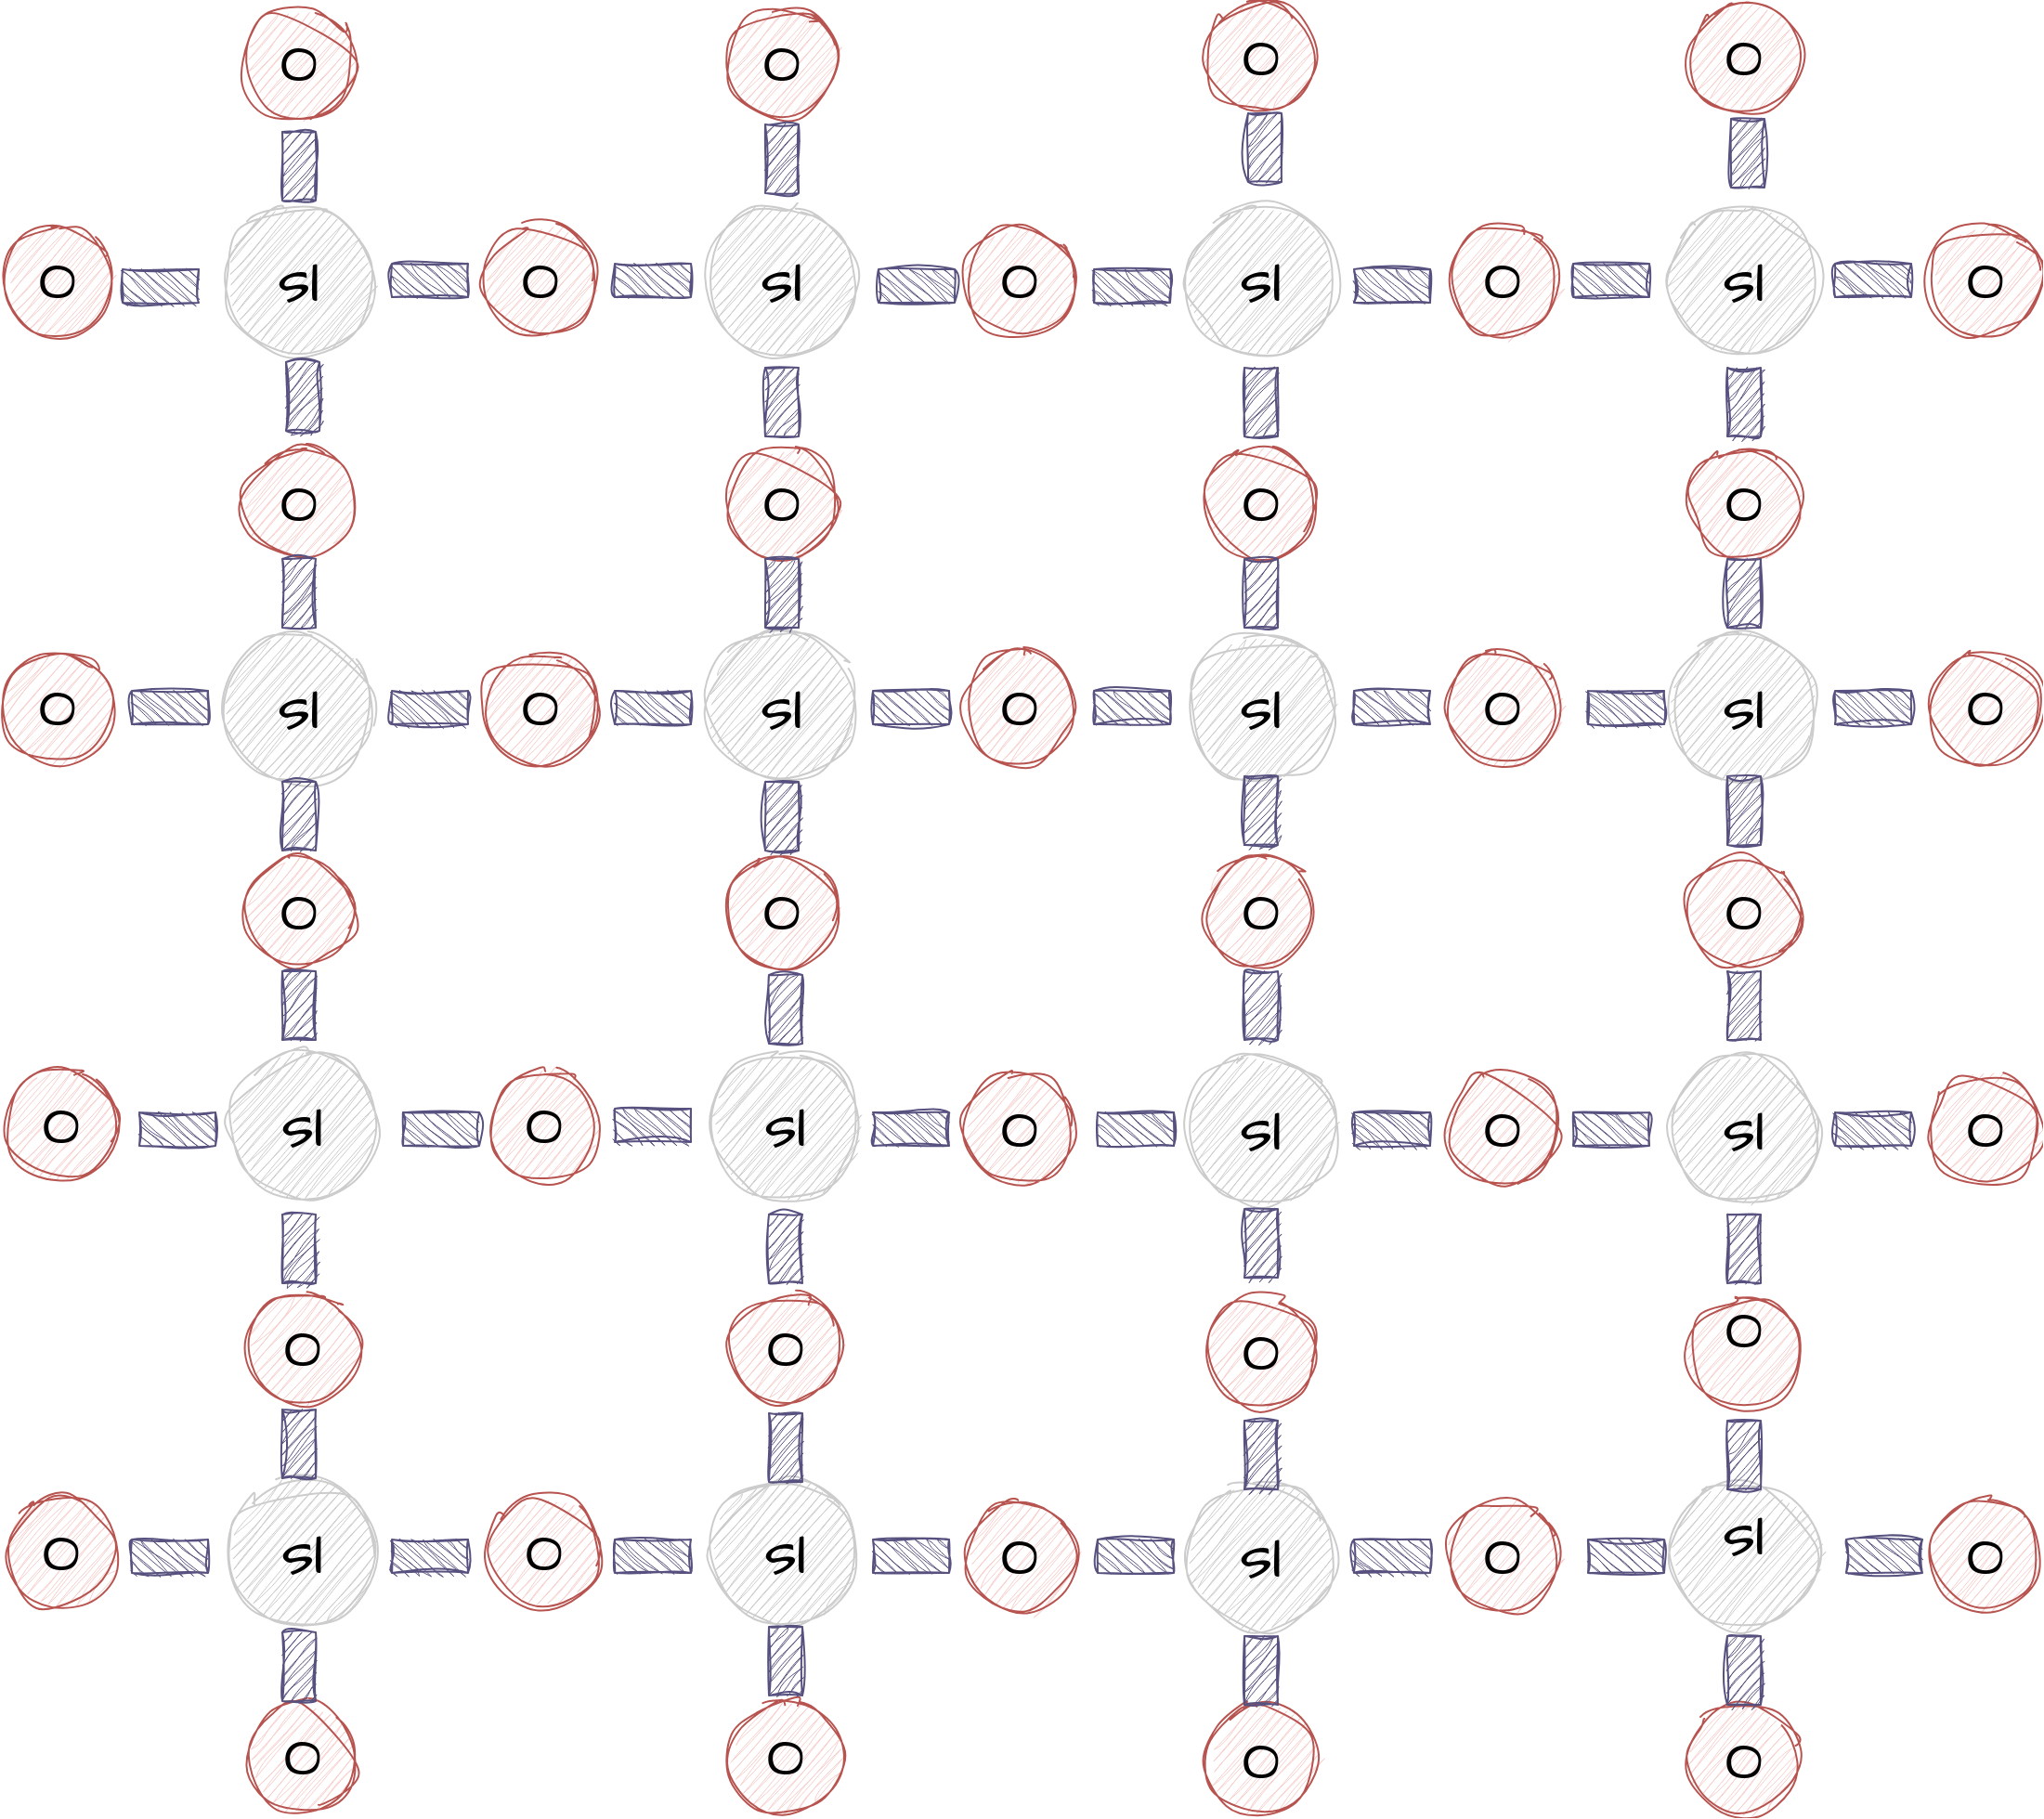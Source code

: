 <mxfile version="21.6.2" type="github">
  <diagram name="Page-1" id="r2kam6Pc47SToNMyKIxc">
    <mxGraphModel dx="2015" dy="871" grid="0" gridSize="10" guides="1" tooltips="1" connect="1" arrows="1" fold="1" page="0" pageScale="1" pageWidth="850" pageHeight="1100" math="0" shadow="0">
      <root>
        <mxCell id="0" />
        <mxCell id="1" parent="0" />
        <mxCell id="Uah7wgQ7oderYxzrVf5_-1" value="&lt;font style=&quot;font-size: 35px;&quot;&gt;sI&lt;/font&gt;" style="ellipse;whiteSpace=wrap;html=1;aspect=fixed;sketch=1;hachureGap=4;jiggle=2;curveFitting=1;fontFamily=Architects Daughter;fontSource=https%3A%2F%2Ffonts.googleapis.com%2Fcss%3Ffamily%3DArchitects%2BDaughter;fontSize=20;fillColor=#CCCCCC;strokeColor=#CCCCCC;" vertex="1" parent="1">
          <mxGeometry x="370" y="150" width="80" height="80" as="geometry" />
        </mxCell>
        <mxCell id="Uah7wgQ7oderYxzrVf5_-2" value="&lt;font style=&quot;font-size: 30px;&quot;&gt;O&lt;/font&gt;" style="ellipse;whiteSpace=wrap;html=1;aspect=fixed;sketch=1;hachureGap=4;jiggle=2;curveFitting=1;fontFamily=Architects Daughter;fontSource=https%3A%2F%2Ffonts.googleapis.com%2Fcss%3Ffamily%3DArchitects%2BDaughter;fontSize=20;fillColor=#f8cecc;strokeColor=#b85450;" vertex="1" parent="1">
          <mxGeometry x="250" y="160" width="60" height="60" as="geometry" />
        </mxCell>
        <mxCell id="Uah7wgQ7oderYxzrVf5_-3" value="&lt;font style=&quot;font-size: 30px;&quot;&gt;O&lt;/font&gt;" style="ellipse;whiteSpace=wrap;html=1;aspect=fixed;sketch=1;hachureGap=4;jiggle=2;curveFitting=1;fontFamily=Architects Daughter;fontSource=https%3A%2F%2Ffonts.googleapis.com%2Fcss%3Ffamily%3DArchitects%2BDaughter;fontSize=20;fillColor=#f8cecc;strokeColor=#b85450;" vertex="1" parent="1">
          <mxGeometry x="510" y="160" width="60" height="60" as="geometry" />
        </mxCell>
        <mxCell id="Uah7wgQ7oderYxzrVf5_-4" value="&lt;font style=&quot;font-size: 35px;&quot;&gt;sI&lt;/font&gt;" style="ellipse;whiteSpace=wrap;html=1;aspect=fixed;sketch=1;hachureGap=4;jiggle=2;curveFitting=1;fontFamily=Architects Daughter;fontSource=https%3A%2F%2Ffonts.googleapis.com%2Fcss%3Ffamily%3DArchitects%2BDaughter;fontSize=20;fillColor=#CCCCCC;strokeColor=#CCCCCC;" vertex="1" parent="1">
          <mxGeometry x="370" y="380" width="80" height="80" as="geometry" />
        </mxCell>
        <mxCell id="Uah7wgQ7oderYxzrVf5_-5" value="&lt;font style=&quot;font-size: 30px;&quot;&gt;O&lt;/font&gt;" style="ellipse;whiteSpace=wrap;html=1;aspect=fixed;sketch=1;hachureGap=4;jiggle=2;curveFitting=1;fontFamily=Architects Daughter;fontSource=https%3A%2F%2Ffonts.googleapis.com%2Fcss%3Ffamily%3DArchitects%2BDaughter;fontSize=20;fillColor=#f8cecc;strokeColor=#b85450;" vertex="1" parent="1">
          <mxGeometry x="250" y="390" width="60" height="60" as="geometry" />
        </mxCell>
        <mxCell id="Uah7wgQ7oderYxzrVf5_-6" value="&lt;font style=&quot;font-size: 30px;&quot;&gt;O&lt;/font&gt;" style="ellipse;whiteSpace=wrap;html=1;aspect=fixed;sketch=1;hachureGap=4;jiggle=2;curveFitting=1;fontFamily=Architects Daughter;fontSource=https%3A%2F%2Ffonts.googleapis.com%2Fcss%3Ffamily%3DArchitects%2BDaughter;fontSize=20;fillColor=#f8cecc;strokeColor=#b85450;" vertex="1" parent="1">
          <mxGeometry x="510" y="390" width="60" height="60" as="geometry" />
        </mxCell>
        <mxCell id="Uah7wgQ7oderYxzrVf5_-7" value="&lt;font style=&quot;font-size: 30px;&quot;&gt;O&lt;/font&gt;" style="ellipse;whiteSpace=wrap;html=1;aspect=fixed;sketch=1;hachureGap=4;jiggle=2;curveFitting=1;fontFamily=Architects Daughter;fontSource=https%3A%2F%2Ffonts.googleapis.com%2Fcss%3Ffamily%3DArchitects%2BDaughter;fontSize=20;fillColor=#f8cecc;strokeColor=#b85450;" vertex="1" parent="1">
          <mxGeometry x="380" y="280" width="60" height="60" as="geometry" />
        </mxCell>
        <mxCell id="Uah7wgQ7oderYxzrVf5_-8" value="&lt;font style=&quot;font-size: 30px;&quot;&gt;O&lt;/font&gt;" style="ellipse;whiteSpace=wrap;html=1;aspect=fixed;sketch=1;hachureGap=4;jiggle=2;curveFitting=1;fontFamily=Architects Daughter;fontSource=https%3A%2F%2Ffonts.googleapis.com%2Fcss%3Ffamily%3DArchitects%2BDaughter;fontSize=20;fillColor=#f8cecc;strokeColor=#b85450;" vertex="1" parent="1">
          <mxGeometry x="380" y="40" width="60" height="60" as="geometry" />
        </mxCell>
        <mxCell id="Uah7wgQ7oderYxzrVf5_-9" value="&lt;font style=&quot;font-size: 30px;&quot;&gt;O&lt;/font&gt;" style="ellipse;whiteSpace=wrap;html=1;aspect=fixed;sketch=1;hachureGap=4;jiggle=2;curveFitting=1;fontFamily=Architects Daughter;fontSource=https%3A%2F%2Ffonts.googleapis.com%2Fcss%3Ffamily%3DArchitects%2BDaughter;fontSize=20;fillColor=#f8cecc;strokeColor=#b85450;" vertex="1" parent="1">
          <mxGeometry x="380" y="500" width="60" height="60" as="geometry" />
        </mxCell>
        <mxCell id="Uah7wgQ7oderYxzrVf5_-10" value="&lt;font style=&quot;font-size: 35px;&quot;&gt;sI&lt;/font&gt;" style="ellipse;whiteSpace=wrap;html=1;aspect=fixed;sketch=1;hachureGap=4;jiggle=2;curveFitting=1;fontFamily=Architects Daughter;fontSource=https%3A%2F%2Ffonts.googleapis.com%2Fcss%3Ffamily%3DArchitects%2BDaughter;fontSize=20;fillColor=#CCCCCC;strokeColor=#CCCCCC;" vertex="1" parent="1">
          <mxGeometry x="630" y="150" width="80" height="80" as="geometry" />
        </mxCell>
        <mxCell id="Uah7wgQ7oderYxzrVf5_-12" value="&lt;font style=&quot;font-size: 30px;&quot;&gt;O&lt;/font&gt;" style="ellipse;whiteSpace=wrap;html=1;aspect=fixed;sketch=1;hachureGap=4;jiggle=2;curveFitting=1;fontFamily=Architects Daughter;fontSource=https%3A%2F%2Ffonts.googleapis.com%2Fcss%3Ffamily%3DArchitects%2BDaughter;fontSize=20;fillColor=#f8cecc;strokeColor=#b85450;" vertex="1" parent="1">
          <mxGeometry x="770" y="160" width="60" height="60" as="geometry" />
        </mxCell>
        <mxCell id="Uah7wgQ7oderYxzrVf5_-13" value="&lt;font style=&quot;font-size: 35px;&quot;&gt;sI&lt;/font&gt;" style="ellipse;whiteSpace=wrap;html=1;aspect=fixed;sketch=1;hachureGap=4;jiggle=2;curveFitting=1;fontFamily=Architects Daughter;fontSource=https%3A%2F%2Ffonts.googleapis.com%2Fcss%3Ffamily%3DArchitects%2BDaughter;fontSize=20;fillColor=#CCCCCC;strokeColor=#CCCCCC;" vertex="1" parent="1">
          <mxGeometry x="630" y="380" width="80" height="80" as="geometry" />
        </mxCell>
        <mxCell id="Uah7wgQ7oderYxzrVf5_-15" value="&lt;font style=&quot;font-size: 30px;&quot;&gt;O&lt;/font&gt;" style="ellipse;whiteSpace=wrap;html=1;aspect=fixed;sketch=1;hachureGap=4;jiggle=2;curveFitting=1;fontFamily=Architects Daughter;fontSource=https%3A%2F%2Ffonts.googleapis.com%2Fcss%3Ffamily%3DArchitects%2BDaughter;fontSize=20;fillColor=#f8cecc;strokeColor=#b85450;" vertex="1" parent="1">
          <mxGeometry x="770" y="390" width="60" height="60" as="geometry" />
        </mxCell>
        <mxCell id="Uah7wgQ7oderYxzrVf5_-16" value="&lt;font style=&quot;font-size: 30px;&quot;&gt;O&lt;/font&gt;" style="ellipse;whiteSpace=wrap;html=1;aspect=fixed;sketch=1;hachureGap=4;jiggle=2;curveFitting=1;fontFamily=Architects Daughter;fontSource=https%3A%2F%2Ffonts.googleapis.com%2Fcss%3Ffamily%3DArchitects%2BDaughter;fontSize=20;fillColor=#f8cecc;strokeColor=#b85450;" vertex="1" parent="1">
          <mxGeometry x="640" y="280" width="60" height="60" as="geometry" />
        </mxCell>
        <mxCell id="Uah7wgQ7oderYxzrVf5_-17" value="&lt;font style=&quot;font-size: 30px;&quot;&gt;O&lt;/font&gt;" style="ellipse;whiteSpace=wrap;html=1;aspect=fixed;sketch=1;hachureGap=4;jiggle=2;curveFitting=1;fontFamily=Architects Daughter;fontSource=https%3A%2F%2Ffonts.googleapis.com%2Fcss%3Ffamily%3DArchitects%2BDaughter;fontSize=20;fillColor=#f8cecc;strokeColor=#b85450;" vertex="1" parent="1">
          <mxGeometry x="640" y="40" width="60" height="60" as="geometry" />
        </mxCell>
        <mxCell id="Uah7wgQ7oderYxzrVf5_-18" value="&lt;font style=&quot;font-size: 30px;&quot;&gt;O&lt;/font&gt;" style="ellipse;whiteSpace=wrap;html=1;aspect=fixed;sketch=1;hachureGap=4;jiggle=2;curveFitting=1;fontFamily=Architects Daughter;fontSource=https%3A%2F%2Ffonts.googleapis.com%2Fcss%3Ffamily%3DArchitects%2BDaughter;fontSize=20;fillColor=#f8cecc;strokeColor=#b85450;" vertex="1" parent="1">
          <mxGeometry x="640" y="500" width="60" height="60" as="geometry" />
        </mxCell>
        <mxCell id="Uah7wgQ7oderYxzrVf5_-19" value="&lt;font style=&quot;font-size: 35px;&quot;&gt;sI&lt;/font&gt;" style="ellipse;whiteSpace=wrap;html=1;aspect=fixed;sketch=1;hachureGap=4;jiggle=2;curveFitting=1;fontFamily=Architects Daughter;fontSource=https%3A%2F%2Ffonts.googleapis.com%2Fcss%3Ffamily%3DArchitects%2BDaughter;fontSize=20;fillColor=#CCCCCC;strokeColor=#CCCCCC;" vertex="1" parent="1">
          <mxGeometry x="370" y="607" width="80" height="80" as="geometry" />
        </mxCell>
        <mxCell id="Uah7wgQ7oderYxzrVf5_-20" value="&lt;font style=&quot;font-size: 30px;&quot;&gt;O&lt;/font&gt;" style="ellipse;whiteSpace=wrap;html=1;aspect=fixed;sketch=1;hachureGap=4;jiggle=2;curveFitting=1;fontFamily=Architects Daughter;fontSource=https%3A%2F%2Ffonts.googleapis.com%2Fcss%3Ffamily%3DArchitects%2BDaughter;fontSize=20;fillColor=#f8cecc;strokeColor=#b85450;" vertex="1" parent="1">
          <mxGeometry x="250" y="617" width="60" height="60" as="geometry" />
        </mxCell>
        <mxCell id="Uah7wgQ7oderYxzrVf5_-21" value="&lt;font style=&quot;font-size: 30px;&quot;&gt;O&lt;/font&gt;" style="ellipse;whiteSpace=wrap;html=1;aspect=fixed;sketch=1;hachureGap=4;jiggle=2;curveFitting=1;fontFamily=Architects Daughter;fontSource=https%3A%2F%2Ffonts.googleapis.com%2Fcss%3Ffamily%3DArchitects%2BDaughter;fontSize=20;fillColor=#f8cecc;strokeColor=#b85450;" vertex="1" parent="1">
          <mxGeometry x="510" y="617" width="60" height="60" as="geometry" />
        </mxCell>
        <mxCell id="Uah7wgQ7oderYxzrVf5_-22" value="&lt;font style=&quot;font-size: 35px;&quot;&gt;sI&lt;/font&gt;" style="ellipse;whiteSpace=wrap;html=1;aspect=fixed;sketch=1;hachureGap=4;jiggle=2;curveFitting=1;fontFamily=Architects Daughter;fontSource=https%3A%2F%2Ffonts.googleapis.com%2Fcss%3Ffamily%3DArchitects%2BDaughter;fontSize=20;fillColor=#CCCCCC;strokeColor=#CCCCCC;" vertex="1" parent="1">
          <mxGeometry x="370" y="837" width="80" height="80" as="geometry" />
        </mxCell>
        <mxCell id="Uah7wgQ7oderYxzrVf5_-23" value="&lt;font style=&quot;font-size: 30px;&quot;&gt;O&lt;/font&gt;" style="ellipse;whiteSpace=wrap;html=1;aspect=fixed;sketch=1;hachureGap=4;jiggle=2;curveFitting=1;fontFamily=Architects Daughter;fontSource=https%3A%2F%2Ffonts.googleapis.com%2Fcss%3Ffamily%3DArchitects%2BDaughter;fontSize=20;fillColor=#f8cecc;strokeColor=#b85450;" vertex="1" parent="1">
          <mxGeometry x="250" y="847" width="60" height="60" as="geometry" />
        </mxCell>
        <mxCell id="Uah7wgQ7oderYxzrVf5_-24" value="&lt;font style=&quot;font-size: 30px;&quot;&gt;O&lt;/font&gt;" style="ellipse;whiteSpace=wrap;html=1;aspect=fixed;sketch=1;hachureGap=4;jiggle=2;curveFitting=1;fontFamily=Architects Daughter;fontSource=https%3A%2F%2Ffonts.googleapis.com%2Fcss%3Ffamily%3DArchitects%2BDaughter;fontSize=20;fillColor=#f8cecc;strokeColor=#b85450;" vertex="1" parent="1">
          <mxGeometry x="510" y="847" width="60" height="60" as="geometry" />
        </mxCell>
        <mxCell id="Uah7wgQ7oderYxzrVf5_-25" value="&lt;font style=&quot;font-size: 30px;&quot;&gt;O&lt;/font&gt;" style="ellipse;whiteSpace=wrap;html=1;aspect=fixed;sketch=1;hachureGap=4;jiggle=2;curveFitting=1;fontFamily=Architects Daughter;fontSource=https%3A%2F%2Ffonts.googleapis.com%2Fcss%3Ffamily%3DArchitects%2BDaughter;fontSize=20;fillColor=#f8cecc;strokeColor=#b85450;" vertex="1" parent="1">
          <mxGeometry x="380" y="737" width="60" height="60" as="geometry" />
        </mxCell>
        <mxCell id="Uah7wgQ7oderYxzrVf5_-27" value="&lt;font style=&quot;font-size: 30px;&quot;&gt;O&lt;/font&gt;" style="ellipse;whiteSpace=wrap;html=1;aspect=fixed;sketch=1;hachureGap=4;jiggle=2;curveFitting=1;fontFamily=Architects Daughter;fontSource=https%3A%2F%2Ffonts.googleapis.com%2Fcss%3Ffamily%3DArchitects%2BDaughter;fontSize=20;fillColor=#f8cecc;strokeColor=#b85450;" vertex="1" parent="1">
          <mxGeometry x="380" y="957" width="60" height="60" as="geometry" />
        </mxCell>
        <mxCell id="Uah7wgQ7oderYxzrVf5_-28" value="&lt;font style=&quot;font-size: 35px;&quot;&gt;sI&lt;/font&gt;" style="ellipse;whiteSpace=wrap;html=1;aspect=fixed;sketch=1;hachureGap=4;jiggle=2;curveFitting=1;fontFamily=Architects Daughter;fontSource=https%3A%2F%2Ffonts.googleapis.com%2Fcss%3Ffamily%3DArchitects%2BDaughter;fontSize=20;fillColor=#CCCCCC;strokeColor=#CCCCCC;" vertex="1" parent="1">
          <mxGeometry x="630" y="607" width="80" height="80" as="geometry" />
        </mxCell>
        <mxCell id="Uah7wgQ7oderYxzrVf5_-29" value="&lt;font style=&quot;font-size: 30px;&quot;&gt;O&lt;/font&gt;" style="ellipse;whiteSpace=wrap;html=1;aspect=fixed;sketch=1;hachureGap=4;jiggle=2;curveFitting=1;fontFamily=Architects Daughter;fontSource=https%3A%2F%2Ffonts.googleapis.com%2Fcss%3Ffamily%3DArchitects%2BDaughter;fontSize=20;fillColor=#f8cecc;strokeColor=#b85450;" vertex="1" parent="1">
          <mxGeometry x="770" y="617" width="60" height="60" as="geometry" />
        </mxCell>
        <mxCell id="Uah7wgQ7oderYxzrVf5_-30" value="&#xa;&lt;font style=&quot;font-size: 35px;&quot;&gt;sI&lt;/font&gt;&#xa;&#xa;" style="ellipse;whiteSpace=wrap;html=1;aspect=fixed;sketch=1;hachureGap=4;jiggle=2;curveFitting=1;fontFamily=Architects Daughter;fontSource=https%3A%2F%2Ffonts.googleapis.com%2Fcss%3Ffamily%3DArchitects%2BDaughter;fontSize=20;fillColor=#CCCCCC;strokeColor=#CCCCCC;" vertex="1" parent="1">
          <mxGeometry x="630" y="837" width="80" height="80" as="geometry" />
        </mxCell>
        <mxCell id="Uah7wgQ7oderYxzrVf5_-31" value="&lt;font style=&quot;font-size: 30px;&quot;&gt;O&lt;/font&gt;" style="ellipse;whiteSpace=wrap;html=1;aspect=fixed;sketch=1;hachureGap=4;jiggle=2;curveFitting=1;fontFamily=Architects Daughter;fontSource=https%3A%2F%2Ffonts.googleapis.com%2Fcss%3Ffamily%3DArchitects%2BDaughter;fontSize=20;fillColor=#f8cecc;strokeColor=#b85450;" vertex="1" parent="1">
          <mxGeometry x="770" y="847" width="60" height="60" as="geometry" />
        </mxCell>
        <mxCell id="Uah7wgQ7oderYxzrVf5_-32" value="&#xa;&lt;font style=&quot;font-size: 30px;&quot;&gt;O&lt;/font&gt;&#xa;&#xa;" style="ellipse;whiteSpace=wrap;html=1;aspect=fixed;sketch=1;hachureGap=4;jiggle=2;curveFitting=1;fontFamily=Architects Daughter;fontSource=https%3A%2F%2Ffonts.googleapis.com%2Fcss%3Ffamily%3DArchitects%2BDaughter;fontSize=20;fillColor=#f8cecc;strokeColor=#b85450;" vertex="1" parent="1">
          <mxGeometry x="640" y="737" width="60" height="60" as="geometry" />
        </mxCell>
        <mxCell id="Uah7wgQ7oderYxzrVf5_-34" value="&lt;font style=&quot;font-size: 30px;&quot;&gt;O&lt;/font&gt;" style="ellipse;whiteSpace=wrap;html=1;aspect=fixed;sketch=1;hachureGap=4;jiggle=2;curveFitting=1;fontFamily=Architects Daughter;fontSource=https%3A%2F%2Ffonts.googleapis.com%2Fcss%3Ffamily%3DArchitects%2BDaughter;fontSize=20;fillColor=#f8cecc;strokeColor=#b85450;" vertex="1" parent="1">
          <mxGeometry x="640" y="957" width="60" height="60" as="geometry" />
        </mxCell>
        <mxCell id="Uah7wgQ7oderYxzrVf5_-35" value="&lt;font style=&quot;font-size: 30px;&quot;&gt;O&lt;/font&gt;" style="ellipse;whiteSpace=wrap;html=1;aspect=fixed;sketch=1;hachureGap=4;jiggle=2;curveFitting=1;fontFamily=Architects Daughter;fontSource=https%3A%2F%2Ffonts.googleapis.com%2Fcss%3Ffamily%3DArchitects%2BDaughter;fontSize=20;fillColor=#f8cecc;strokeColor=#b85450;" vertex="1" parent="1">
          <mxGeometry x="-138" y="43" width="60" height="60" as="geometry" />
        </mxCell>
        <mxCell id="Uah7wgQ7oderYxzrVf5_-36" value="&lt;font style=&quot;font-size: 30px;&quot;&gt;O&lt;/font&gt;" style="ellipse;whiteSpace=wrap;html=1;aspect=fixed;sketch=1;hachureGap=4;jiggle=2;curveFitting=1;fontFamily=Architects Daughter;fontSource=https%3A%2F%2Ffonts.googleapis.com%2Fcss%3Ffamily%3DArchitects%2BDaughter;fontSize=20;fillColor=#f8cecc;strokeColor=#b85450;" vertex="1" parent="1">
          <mxGeometry x="122" y="43" width="60" height="60" as="geometry" />
        </mxCell>
        <mxCell id="Uah7wgQ7oderYxzrVf5_-37" value="&lt;font style=&quot;font-size: 35px;&quot;&gt;sI&lt;/font&gt;" style="ellipse;whiteSpace=wrap;html=1;aspect=fixed;sketch=1;hachureGap=4;jiggle=2;curveFitting=1;fontFamily=Architects Daughter;fontSource=https%3A%2F%2Ffonts.googleapis.com%2Fcss%3Ffamily%3DArchitects%2BDaughter;fontSize=20;fillColor=#CCCCCC;strokeColor=#CCCCCC;" vertex="1" parent="1">
          <mxGeometry x="-148" y="150" width="80" height="80" as="geometry" />
        </mxCell>
        <mxCell id="Uah7wgQ7oderYxzrVf5_-38" value="&lt;font style=&quot;font-size: 30px;&quot;&gt;O&lt;/font&gt;" style="ellipse;whiteSpace=wrap;html=1;aspect=fixed;sketch=1;hachureGap=4;jiggle=2;curveFitting=1;fontFamily=Architects Daughter;fontSource=https%3A%2F%2Ffonts.googleapis.com%2Fcss%3Ffamily%3DArchitects%2BDaughter;fontSize=20;fillColor=#f8cecc;strokeColor=#b85450;" vertex="1" parent="1">
          <mxGeometry x="-268" y="160" width="60" height="60" as="geometry" />
        </mxCell>
        <mxCell id="Uah7wgQ7oderYxzrVf5_-39" value="&lt;font style=&quot;font-size: 30px;&quot;&gt;O&lt;/font&gt;" style="ellipse;whiteSpace=wrap;html=1;aspect=fixed;sketch=1;hachureGap=4;jiggle=2;curveFitting=1;fontFamily=Architects Daughter;fontSource=https%3A%2F%2Ffonts.googleapis.com%2Fcss%3Ffamily%3DArchitects%2BDaughter;fontSize=20;fillColor=#f8cecc;strokeColor=#b85450;" vertex="1" parent="1">
          <mxGeometry x="-8" y="160" width="60" height="60" as="geometry" />
        </mxCell>
        <mxCell id="Uah7wgQ7oderYxzrVf5_-40" value="&lt;font style=&quot;font-size: 35px;&quot;&gt;sI&lt;/font&gt;" style="ellipse;whiteSpace=wrap;html=1;aspect=fixed;sketch=1;hachureGap=4;jiggle=2;curveFitting=1;fontFamily=Architects Daughter;fontSource=https%3A%2F%2Ffonts.googleapis.com%2Fcss%3Ffamily%3DArchitects%2BDaughter;fontSize=20;fillColor=#CCCCCC;strokeColor=#CCCCCC;" vertex="1" parent="1">
          <mxGeometry x="-148" y="380" width="80" height="80" as="geometry" />
        </mxCell>
        <mxCell id="Uah7wgQ7oderYxzrVf5_-41" value="&lt;font style=&quot;font-size: 30px;&quot;&gt;O&lt;/font&gt;" style="ellipse;whiteSpace=wrap;html=1;aspect=fixed;sketch=1;hachureGap=4;jiggle=2;curveFitting=1;fontFamily=Architects Daughter;fontSource=https%3A%2F%2Ffonts.googleapis.com%2Fcss%3Ffamily%3DArchitects%2BDaughter;fontSize=20;fillColor=#f8cecc;strokeColor=#b85450;" vertex="1" parent="1">
          <mxGeometry x="-268" y="390" width="60" height="60" as="geometry" />
        </mxCell>
        <mxCell id="Uah7wgQ7oderYxzrVf5_-42" value="&lt;font style=&quot;font-size: 30px;&quot;&gt;O&lt;/font&gt;" style="ellipse;whiteSpace=wrap;html=1;aspect=fixed;sketch=1;hachureGap=4;jiggle=2;curveFitting=1;fontFamily=Architects Daughter;fontSource=https%3A%2F%2Ffonts.googleapis.com%2Fcss%3Ffamily%3DArchitects%2BDaughter;fontSize=20;fillColor=#f8cecc;strokeColor=#b85450;" vertex="1" parent="1">
          <mxGeometry x="-8" y="390" width="60" height="60" as="geometry" />
        </mxCell>
        <mxCell id="Uah7wgQ7oderYxzrVf5_-43" value="&lt;font style=&quot;font-size: 30px;&quot;&gt;O&lt;/font&gt;" style="ellipse;whiteSpace=wrap;html=1;aspect=fixed;sketch=1;hachureGap=4;jiggle=2;curveFitting=1;fontFamily=Architects Daughter;fontSource=https%3A%2F%2Ffonts.googleapis.com%2Fcss%3Ffamily%3DArchitects%2BDaughter;fontSize=20;fillColor=#f8cecc;strokeColor=#b85450;" vertex="1" parent="1">
          <mxGeometry x="-138" y="280" width="60" height="60" as="geometry" />
        </mxCell>
        <mxCell id="Uah7wgQ7oderYxzrVf5_-44" value="&lt;font style=&quot;font-size: 30px;&quot;&gt;O&lt;/font&gt;" style="ellipse;whiteSpace=wrap;html=1;aspect=fixed;sketch=1;hachureGap=4;jiggle=2;curveFitting=1;fontFamily=Architects Daughter;fontSource=https%3A%2F%2Ffonts.googleapis.com%2Fcss%3Ffamily%3DArchitects%2BDaughter;fontSize=20;fillColor=#f8cecc;strokeColor=#b85450;" vertex="1" parent="1">
          <mxGeometry x="-138" y="500" width="60" height="60" as="geometry" />
        </mxCell>
        <mxCell id="Uah7wgQ7oderYxzrVf5_-45" value="&lt;font style=&quot;font-size: 35px;&quot;&gt;sI&lt;/font&gt;" style="ellipse;whiteSpace=wrap;html=1;aspect=fixed;sketch=1;hachureGap=4;jiggle=2;curveFitting=1;fontFamily=Architects Daughter;fontSource=https%3A%2F%2Ffonts.googleapis.com%2Fcss%3Ffamily%3DArchitects%2BDaughter;fontSize=20;fillColor=#CCCCCC;strokeColor=#CCCCCC;" vertex="1" parent="1">
          <mxGeometry x="112" y="150" width="80" height="80" as="geometry" />
        </mxCell>
        <mxCell id="Uah7wgQ7oderYxzrVf5_-47" value="&lt;font style=&quot;font-size: 35px;&quot;&gt;sI&lt;/font&gt;" style="ellipse;whiteSpace=wrap;html=1;aspect=fixed;sketch=1;hachureGap=4;jiggle=2;curveFitting=1;fontFamily=Architects Daughter;fontSource=https%3A%2F%2Ffonts.googleapis.com%2Fcss%3Ffamily%3DArchitects%2BDaughter;fontSize=20;fillColor=#CCCCCC;strokeColor=#CCCCCC;" vertex="1" parent="1">
          <mxGeometry x="112" y="380" width="80" height="80" as="geometry" />
        </mxCell>
        <mxCell id="Uah7wgQ7oderYxzrVf5_-49" value="&lt;font style=&quot;font-size: 30px;&quot;&gt;O&lt;/font&gt;" style="ellipse;whiteSpace=wrap;html=1;aspect=fixed;sketch=1;hachureGap=4;jiggle=2;curveFitting=1;fontFamily=Architects Daughter;fontSource=https%3A%2F%2Ffonts.googleapis.com%2Fcss%3Ffamily%3DArchitects%2BDaughter;fontSize=20;fillColor=#f8cecc;strokeColor=#b85450;" vertex="1" parent="1">
          <mxGeometry x="122" y="280" width="60" height="60" as="geometry" />
        </mxCell>
        <mxCell id="Uah7wgQ7oderYxzrVf5_-50" value="&lt;font style=&quot;font-size: 30px;&quot;&gt;O&lt;/font&gt;" style="ellipse;whiteSpace=wrap;html=1;aspect=fixed;sketch=1;hachureGap=4;jiggle=2;curveFitting=1;fontFamily=Architects Daughter;fontSource=https%3A%2F%2Ffonts.googleapis.com%2Fcss%3Ffamily%3DArchitects%2BDaughter;fontSize=20;fillColor=#f8cecc;strokeColor=#b85450;" vertex="1" parent="1">
          <mxGeometry x="122" y="500" width="60" height="60" as="geometry" />
        </mxCell>
        <mxCell id="Uah7wgQ7oderYxzrVf5_-53" value="&lt;font style=&quot;font-size: 35px;&quot;&gt;sI&lt;/font&gt;" style="ellipse;whiteSpace=wrap;html=1;aspect=fixed;sketch=1;hachureGap=4;jiggle=2;curveFitting=1;fontFamily=Architects Daughter;fontSource=https%3A%2F%2Ffonts.googleapis.com%2Fcss%3Ffamily%3DArchitects%2BDaughter;fontSize=20;fillColor=#CCCCCC;strokeColor=#CCCCCC;" vertex="1" parent="1">
          <mxGeometry x="-146" y="605" width="80" height="80" as="geometry" />
        </mxCell>
        <mxCell id="Uah7wgQ7oderYxzrVf5_-54" value="&lt;font style=&quot;font-size: 30px;&quot;&gt;O&lt;/font&gt;" style="ellipse;whiteSpace=wrap;html=1;aspect=fixed;sketch=1;hachureGap=4;jiggle=2;curveFitting=1;fontFamily=Architects Daughter;fontSource=https%3A%2F%2Ffonts.googleapis.com%2Fcss%3Ffamily%3DArchitects%2BDaughter;fontSize=20;fillColor=#f8cecc;strokeColor=#b85450;" vertex="1" parent="1">
          <mxGeometry x="-266" y="615" width="60" height="60" as="geometry" />
        </mxCell>
        <mxCell id="Uah7wgQ7oderYxzrVf5_-55" value="&lt;font style=&quot;font-size: 30px;&quot;&gt;O&lt;/font&gt;" style="ellipse;whiteSpace=wrap;html=1;aspect=fixed;sketch=1;hachureGap=4;jiggle=2;curveFitting=1;fontFamily=Architects Daughter;fontSource=https%3A%2F%2Ffonts.googleapis.com%2Fcss%3Ffamily%3DArchitects%2BDaughter;fontSize=20;fillColor=#f8cecc;strokeColor=#b85450;" vertex="1" parent="1">
          <mxGeometry x="-6" y="615" width="60" height="60" as="geometry" />
        </mxCell>
        <mxCell id="Uah7wgQ7oderYxzrVf5_-56" value="&lt;font style=&quot;font-size: 35px;&quot;&gt;sI&lt;/font&gt;" style="ellipse;whiteSpace=wrap;html=1;aspect=fixed;sketch=1;hachureGap=4;jiggle=2;curveFitting=1;fontFamily=Architects Daughter;fontSource=https%3A%2F%2Ffonts.googleapis.com%2Fcss%3Ffamily%3DArchitects%2BDaughter;fontSize=20;fillColor=#CCCCCC;strokeColor=#CCCCCC;" vertex="1" parent="1">
          <mxGeometry x="-146" y="835" width="80" height="80" as="geometry" />
        </mxCell>
        <mxCell id="Uah7wgQ7oderYxzrVf5_-57" value="&lt;font style=&quot;font-size: 30px;&quot;&gt;O&lt;/font&gt;" style="ellipse;whiteSpace=wrap;html=1;aspect=fixed;sketch=1;hachureGap=4;jiggle=2;curveFitting=1;fontFamily=Architects Daughter;fontSource=https%3A%2F%2Ffonts.googleapis.com%2Fcss%3Ffamily%3DArchitects%2BDaughter;fontSize=20;fillColor=#f8cecc;strokeColor=#b85450;" vertex="1" parent="1">
          <mxGeometry x="-266" y="845" width="60" height="60" as="geometry" />
        </mxCell>
        <mxCell id="Uah7wgQ7oderYxzrVf5_-58" value="&lt;font style=&quot;font-size: 30px;&quot;&gt;O&lt;/font&gt;" style="ellipse;whiteSpace=wrap;html=1;aspect=fixed;sketch=1;hachureGap=4;jiggle=2;curveFitting=1;fontFamily=Architects Daughter;fontSource=https%3A%2F%2Ffonts.googleapis.com%2Fcss%3Ffamily%3DArchitects%2BDaughter;fontSize=20;fillColor=#f8cecc;strokeColor=#b85450;" vertex="1" parent="1">
          <mxGeometry x="-6" y="845" width="60" height="60" as="geometry" />
        </mxCell>
        <mxCell id="Uah7wgQ7oderYxzrVf5_-59" value="&lt;font style=&quot;font-size: 30px;&quot;&gt;O&lt;/font&gt;" style="ellipse;whiteSpace=wrap;html=1;aspect=fixed;sketch=1;hachureGap=4;jiggle=2;curveFitting=1;fontFamily=Architects Daughter;fontSource=https%3A%2F%2Ffonts.googleapis.com%2Fcss%3Ffamily%3DArchitects%2BDaughter;fontSize=20;fillColor=#f8cecc;strokeColor=#b85450;" vertex="1" parent="1">
          <mxGeometry x="-136" y="735" width="60" height="60" as="geometry" />
        </mxCell>
        <mxCell id="Uah7wgQ7oderYxzrVf5_-60" value="&lt;font style=&quot;font-size: 30px;&quot;&gt;O&lt;/font&gt;" style="ellipse;whiteSpace=wrap;html=1;aspect=fixed;sketch=1;hachureGap=4;jiggle=2;curveFitting=1;fontFamily=Architects Daughter;fontSource=https%3A%2F%2Ffonts.googleapis.com%2Fcss%3Ffamily%3DArchitects%2BDaughter;fontSize=20;fillColor=#f8cecc;strokeColor=#b85450;" vertex="1" parent="1">
          <mxGeometry x="-136" y="955" width="60" height="60" as="geometry" />
        </mxCell>
        <mxCell id="Uah7wgQ7oderYxzrVf5_-61" value="&lt;font style=&quot;font-size: 35px;&quot;&gt;sI&lt;/font&gt;" style="ellipse;whiteSpace=wrap;html=1;aspect=fixed;sketch=1;hachureGap=4;jiggle=2;curveFitting=1;fontFamily=Architects Daughter;fontSource=https%3A%2F%2Ffonts.googleapis.com%2Fcss%3Ffamily%3DArchitects%2BDaughter;fontSize=20;fillColor=#CCCCCC;strokeColor=#CCCCCC;" vertex="1" parent="1">
          <mxGeometry x="114" y="605" width="80" height="80" as="geometry" />
        </mxCell>
        <mxCell id="Uah7wgQ7oderYxzrVf5_-63" value="&lt;font style=&quot;font-size: 35px;&quot;&gt;sI&lt;/font&gt;" style="ellipse;whiteSpace=wrap;html=1;aspect=fixed;sketch=1;hachureGap=4;jiggle=2;curveFitting=1;fontFamily=Architects Daughter;fontSource=https%3A%2F%2Ffonts.googleapis.com%2Fcss%3Ffamily%3DArchitects%2BDaughter;fontSize=20;fillColor=#CCCCCC;strokeColor=#CCCCCC;" vertex="1" parent="1">
          <mxGeometry x="114" y="835" width="80" height="80" as="geometry" />
        </mxCell>
        <mxCell id="Uah7wgQ7oderYxzrVf5_-65" value="&lt;font style=&quot;font-size: 30px;&quot;&gt;O&lt;/font&gt;" style="ellipse;whiteSpace=wrap;html=1;aspect=fixed;sketch=1;hachureGap=4;jiggle=2;curveFitting=1;fontFamily=Architects Daughter;fontSource=https%3A%2F%2Ffonts.googleapis.com%2Fcss%3Ffamily%3DArchitects%2BDaughter;fontSize=20;fillColor=#f8cecc;strokeColor=#b85450;" vertex="1" parent="1">
          <mxGeometry x="124" y="735" width="60" height="60" as="geometry" />
        </mxCell>
        <mxCell id="Uah7wgQ7oderYxzrVf5_-66" value="&lt;font style=&quot;font-size: 30px;&quot;&gt;O&lt;/font&gt;" style="ellipse;whiteSpace=wrap;html=1;aspect=fixed;sketch=1;hachureGap=4;jiggle=2;curveFitting=1;fontFamily=Architects Daughter;fontSource=https%3A%2F%2Ffonts.googleapis.com%2Fcss%3Ffamily%3DArchitects%2BDaughter;fontSize=20;fillColor=#f8cecc;strokeColor=#b85450;" vertex="1" parent="1">
          <mxGeometry x="124" y="955" width="60" height="60" as="geometry" />
        </mxCell>
        <mxCell id="Uah7wgQ7oderYxzrVf5_-72" value="" style="rounded=0;whiteSpace=wrap;html=1;sketch=1;hachureGap=4;jiggle=2;curveFitting=1;fontFamily=Architects Daughter;fontSource=https%3A%2F%2Ffonts.googleapis.com%2Fcss%3Ffamily%3DArchitects%2BDaughter;fontSize=20;fillColor=#56517E;strokeColor=#56517e;" vertex="1" parent="1">
          <mxGeometry x="145" y="564" width="18" height="37" as="geometry" />
        </mxCell>
        <mxCell id="Uah7wgQ7oderYxzrVf5_-73" value="" style="rounded=0;whiteSpace=wrap;html=1;sketch=1;hachureGap=4;jiggle=2;curveFitting=1;fontFamily=Architects Daughter;fontSource=https%3A%2F%2Ffonts.googleapis.com%2Fcss%3Ffamily%3DArchitects%2BDaughter;fontSize=20;fillColor=#56517E;strokeColor=#56517e;" vertex="1" parent="1">
          <mxGeometry x="401" y="562" width="18" height="37" as="geometry" />
        </mxCell>
        <mxCell id="Uah7wgQ7oderYxzrVf5_-74" value="" style="rounded=0;whiteSpace=wrap;html=1;sketch=1;hachureGap=4;jiggle=2;curveFitting=1;fontFamily=Architects Daughter;fontSource=https%3A%2F%2Ffonts.googleapis.com%2Fcss%3Ffamily%3DArchitects%2BDaughter;fontSize=20;fillColor=#56517E;strokeColor=#56517e;" vertex="1" parent="1">
          <mxGeometry x="661" y="562" width="18" height="37" as="geometry" />
        </mxCell>
        <mxCell id="Uah7wgQ7oderYxzrVf5_-75" value="" style="rounded=0;whiteSpace=wrap;html=1;sketch=1;hachureGap=4;jiggle=2;curveFitting=1;fontFamily=Architects Daughter;fontSource=https%3A%2F%2Ffonts.googleapis.com%2Fcss%3Ffamily%3DArchitects%2BDaughter;fontSize=20;fillColor=#56517E;strokeColor=#56517e;" vertex="1" parent="1">
          <mxGeometry x="-117" y="562" width="18" height="37" as="geometry" />
        </mxCell>
        <mxCell id="Uah7wgQ7oderYxzrVf5_-76" value="" style="rounded=0;whiteSpace=wrap;html=1;sketch=1;hachureGap=4;jiggle=2;curveFitting=1;fontFamily=Architects Daughter;fontSource=https%3A%2F%2Ffonts.googleapis.com%2Fcss%3Ffamily%3DArchitects%2BDaughter;fontSize=20;fillColor=#56517E;strokeColor=#56517e;" vertex="1" parent="1">
          <mxGeometry x="-117" y="693" width="18" height="37" as="geometry" />
        </mxCell>
        <mxCell id="Uah7wgQ7oderYxzrVf5_-77" value="" style="rounded=0;whiteSpace=wrap;html=1;sketch=1;hachureGap=4;jiggle=2;curveFitting=1;fontFamily=Architects Daughter;fontSource=https%3A%2F%2Ffonts.googleapis.com%2Fcss%3Ffamily%3DArchitects%2BDaughter;fontSize=20;fillColor=#56517E;strokeColor=#56517e;" vertex="1" parent="1">
          <mxGeometry x="145" y="693" width="18" height="37" as="geometry" />
        </mxCell>
        <mxCell id="Uah7wgQ7oderYxzrVf5_-78" value="" style="rounded=0;whiteSpace=wrap;html=1;sketch=1;hachureGap=4;jiggle=2;curveFitting=1;fontFamily=Architects Daughter;fontSource=https%3A%2F%2Ffonts.googleapis.com%2Fcss%3Ffamily%3DArchitects%2BDaughter;fontSize=20;fillColor=#56517E;strokeColor=#56517e;" vertex="1" parent="1">
          <mxGeometry x="401" y="690" width="18" height="37" as="geometry" />
        </mxCell>
        <mxCell id="Uah7wgQ7oderYxzrVf5_-79" value="" style="rounded=0;whiteSpace=wrap;html=1;sketch=1;hachureGap=4;jiggle=2;curveFitting=1;fontFamily=Architects Daughter;fontSource=https%3A%2F%2Ffonts.googleapis.com%2Fcss%3Ffamily%3DArchitects%2BDaughter;fontSize=20;fillColor=#56517E;strokeColor=#56517e;" vertex="1" parent="1">
          <mxGeometry x="661" y="693" width="18" height="37" as="geometry" />
        </mxCell>
        <mxCell id="Uah7wgQ7oderYxzrVf5_-83" value="" style="rounded=0;whiteSpace=wrap;html=1;sketch=1;hachureGap=4;jiggle=2;curveFitting=1;fontFamily=Architects Daughter;fontSource=https%3A%2F%2Ffonts.googleapis.com%2Fcss%3Ffamily%3DArchitects%2BDaughter;fontSize=20;fillColor=#56517E;strokeColor=#56517e;" vertex="1" parent="1">
          <mxGeometry x="-117" y="918" width="18" height="37" as="geometry" />
        </mxCell>
        <mxCell id="Uah7wgQ7oderYxzrVf5_-84" value="" style="rounded=0;whiteSpace=wrap;html=1;sketch=1;hachureGap=4;jiggle=2;curveFitting=1;fontFamily=Architects Daughter;fontSource=https%3A%2F%2Ffonts.googleapis.com%2Fcss%3Ffamily%3DArchitects%2BDaughter;fontSize=20;fillColor=#56517E;strokeColor=#56517e;" vertex="1" parent="1">
          <mxGeometry x="145" y="915" width="18" height="37" as="geometry" />
        </mxCell>
        <mxCell id="Uah7wgQ7oderYxzrVf5_-85" value="" style="rounded=0;whiteSpace=wrap;html=1;sketch=1;hachureGap=4;jiggle=2;curveFitting=1;fontFamily=Architects Daughter;fontSource=https%3A%2F%2Ffonts.googleapis.com%2Fcss%3Ffamily%3DArchitects%2BDaughter;fontSize=20;fillColor=#56517E;strokeColor=#56517e;" vertex="1" parent="1">
          <mxGeometry x="401" y="920" width="18" height="37" as="geometry" />
        </mxCell>
        <mxCell id="Uah7wgQ7oderYxzrVf5_-86" value="" style="rounded=0;whiteSpace=wrap;html=1;sketch=1;hachureGap=4;jiggle=2;curveFitting=1;fontFamily=Architects Daughter;fontSource=https%3A%2F%2Ffonts.googleapis.com%2Fcss%3Ffamily%3DArchitects%2BDaughter;fontSize=20;fillColor=#56517E;strokeColor=#56517e;" vertex="1" parent="1">
          <mxGeometry x="661" y="920" width="18" height="37" as="geometry" />
        </mxCell>
        <mxCell id="Uah7wgQ7oderYxzrVf5_-87" value="" style="rounded=0;whiteSpace=wrap;html=1;sketch=1;hachureGap=4;jiggle=2;curveFitting=1;fontFamily=Architects Daughter;fontSource=https%3A%2F%2Ffonts.googleapis.com%2Fcss%3Ffamily%3DArchitects%2BDaughter;fontSize=20;fillColor=#56517E;strokeColor=#56517e;" vertex="1" parent="1">
          <mxGeometry x="-117" y="798" width="18" height="37" as="geometry" />
        </mxCell>
        <mxCell id="Uah7wgQ7oderYxzrVf5_-88" value="" style="rounded=0;whiteSpace=wrap;html=1;sketch=1;hachureGap=4;jiggle=2;curveFitting=1;fontFamily=Architects Daughter;fontSource=https%3A%2F%2Ffonts.googleapis.com%2Fcss%3Ffamily%3DArchitects%2BDaughter;fontSize=20;fillColor=#56517E;strokeColor=#56517e;" vertex="1" parent="1">
          <mxGeometry x="145" y="800" width="18" height="37" as="geometry" />
        </mxCell>
        <mxCell id="Uah7wgQ7oderYxzrVf5_-89" value="" style="rounded=0;whiteSpace=wrap;html=1;sketch=1;hachureGap=4;jiggle=2;curveFitting=1;fontFamily=Architects Daughter;fontSource=https%3A%2F%2Ffonts.googleapis.com%2Fcss%3Ffamily%3DArchitects%2BDaughter;fontSize=20;fillColor=#56517E;strokeColor=#56517e;" vertex="1" parent="1">
          <mxGeometry x="401" y="804" width="18" height="37" as="geometry" />
        </mxCell>
        <mxCell id="Uah7wgQ7oderYxzrVf5_-90" value="" style="rounded=0;whiteSpace=wrap;html=1;sketch=1;hachureGap=4;jiggle=2;curveFitting=1;fontFamily=Architects Daughter;fontSource=https%3A%2F%2Ffonts.googleapis.com%2Fcss%3Ffamily%3DArchitects%2BDaughter;fontSize=20;fillColor=#56517E;strokeColor=#56517e;" vertex="1" parent="1">
          <mxGeometry x="661" y="804" width="18" height="37" as="geometry" />
        </mxCell>
        <mxCell id="Uah7wgQ7oderYxzrVf5_-91" value="" style="rounded=0;whiteSpace=wrap;html=1;sketch=1;hachureGap=4;jiggle=2;curveFitting=1;fontFamily=Architects Daughter;fontSource=https%3A%2F%2Ffonts.googleapis.com%2Fcss%3Ffamily%3DArchitects%2BDaughter;fontSize=20;fillColor=#56517E;strokeColor=#56517e;" vertex="1" parent="1">
          <mxGeometry x="143" y="460" width="18" height="37" as="geometry" />
        </mxCell>
        <mxCell id="Uah7wgQ7oderYxzrVf5_-92" value="" style="rounded=0;whiteSpace=wrap;html=1;sketch=1;hachureGap=4;jiggle=2;curveFitting=1;fontFamily=Architects Daughter;fontSource=https%3A%2F%2Ffonts.googleapis.com%2Fcss%3Ffamily%3DArchitects%2BDaughter;fontSize=20;fillColor=#56517E;strokeColor=#56517e;" vertex="1" parent="1">
          <mxGeometry x="-117" y="460" width="18" height="37" as="geometry" />
        </mxCell>
        <mxCell id="Uah7wgQ7oderYxzrVf5_-93" value="" style="rounded=0;whiteSpace=wrap;html=1;sketch=1;hachureGap=4;jiggle=2;curveFitting=1;fontFamily=Architects Daughter;fontSource=https%3A%2F%2Ffonts.googleapis.com%2Fcss%3Ffamily%3DArchitects%2BDaughter;fontSize=20;fillColor=#56517E;strokeColor=#56517e;" vertex="1" parent="1">
          <mxGeometry x="661" y="457" width="18" height="37" as="geometry" />
        </mxCell>
        <mxCell id="Uah7wgQ7oderYxzrVf5_-94" value="" style="rounded=0;whiteSpace=wrap;html=1;sketch=1;hachureGap=4;jiggle=2;curveFitting=1;fontFamily=Architects Daughter;fontSource=https%3A%2F%2Ffonts.googleapis.com%2Fcss%3Ffamily%3DArchitects%2BDaughter;fontSize=20;fillColor=#56517E;strokeColor=#56517e;" vertex="1" parent="1">
          <mxGeometry x="401" y="457" width="18" height="37" as="geometry" />
        </mxCell>
        <mxCell id="Uah7wgQ7oderYxzrVf5_-110" value="" style="rounded=0;whiteSpace=wrap;html=1;sketch=1;hachureGap=4;jiggle=2;curveFitting=1;fontFamily=Architects Daughter;fontSource=https%3A%2F%2Ffonts.googleapis.com%2Fcss%3Ffamily%3DArchitects%2BDaughter;fontSize=20;fillColor=#56517E;strokeColor=#56517e;" vertex="1" parent="1">
          <mxGeometry x="401" y="340" width="18" height="37" as="geometry" />
        </mxCell>
        <mxCell id="Uah7wgQ7oderYxzrVf5_-111" value="" style="rounded=0;whiteSpace=wrap;html=1;sketch=1;hachureGap=4;jiggle=2;curveFitting=1;fontFamily=Architects Daughter;fontSource=https%3A%2F%2Ffonts.googleapis.com%2Fcss%3Ffamily%3DArchitects%2BDaughter;fontSize=20;fillColor=#56517E;strokeColor=#56517e;" vertex="1" parent="1">
          <mxGeometry x="661" y="340" width="18" height="37" as="geometry" />
        </mxCell>
        <mxCell id="Uah7wgQ7oderYxzrVf5_-112" value="" style="rounded=0;whiteSpace=wrap;html=1;sketch=1;hachureGap=4;jiggle=2;curveFitting=1;fontFamily=Architects Daughter;fontSource=https%3A%2F%2Ffonts.googleapis.com%2Fcss%3Ffamily%3DArchitects%2BDaughter;fontSize=20;fillColor=#56517E;strokeColor=#56517e;" vertex="1" parent="1">
          <mxGeometry x="143" y="340" width="18" height="37" as="geometry" />
        </mxCell>
        <mxCell id="Uah7wgQ7oderYxzrVf5_-113" value="" style="rounded=0;whiteSpace=wrap;html=1;sketch=1;hachureGap=4;jiggle=2;curveFitting=1;fontFamily=Architects Daughter;fontSource=https%3A%2F%2Ffonts.googleapis.com%2Fcss%3Ffamily%3DArchitects%2BDaughter;fontSize=20;fillColor=#56517E;strokeColor=#56517e;" vertex="1" parent="1">
          <mxGeometry x="-117" y="340" width="18" height="37" as="geometry" />
        </mxCell>
        <mxCell id="Uah7wgQ7oderYxzrVf5_-114" value="" style="rounded=0;whiteSpace=wrap;html=1;sketch=1;hachureGap=4;jiggle=2;curveFitting=1;fontFamily=Architects Daughter;fontSource=https%3A%2F%2Ffonts.googleapis.com%2Fcss%3Ffamily%3DArchitects%2BDaughter;fontSize=20;fillColor=#56517E;strokeColor=#56517e;" vertex="1" parent="1">
          <mxGeometry x="661" y="237" width="18" height="37" as="geometry" />
        </mxCell>
        <mxCell id="Uah7wgQ7oderYxzrVf5_-115" value="" style="rounded=0;whiteSpace=wrap;html=1;sketch=1;hachureGap=4;jiggle=2;curveFitting=1;fontFamily=Architects Daughter;fontSource=https%3A%2F%2Ffonts.googleapis.com%2Fcss%3Ffamily%3DArchitects%2BDaughter;fontSize=20;fillColor=#56517E;strokeColor=#56517e;" vertex="1" parent="1">
          <mxGeometry x="401" y="237" width="18" height="37" as="geometry" />
        </mxCell>
        <mxCell id="Uah7wgQ7oderYxzrVf5_-116" value="" style="rounded=0;whiteSpace=wrap;html=1;sketch=1;hachureGap=4;jiggle=2;curveFitting=1;fontFamily=Architects Daughter;fontSource=https%3A%2F%2Ffonts.googleapis.com%2Fcss%3Ffamily%3DArchitects%2BDaughter;fontSize=20;fillColor=#56517E;strokeColor=#56517e;" vertex="1" parent="1">
          <mxGeometry x="143" y="237" width="18" height="37" as="geometry" />
        </mxCell>
        <mxCell id="Uah7wgQ7oderYxzrVf5_-117" value="" style="rounded=0;whiteSpace=wrap;html=1;sketch=1;hachureGap=4;jiggle=2;curveFitting=1;fontFamily=Architects Daughter;fontSource=https%3A%2F%2Ffonts.googleapis.com%2Fcss%3Ffamily%3DArchitects%2BDaughter;fontSize=20;fillColor=#56517E;strokeColor=#56517e;" vertex="1" parent="1">
          <mxGeometry x="-115" y="234" width="18" height="37" as="geometry" />
        </mxCell>
        <mxCell id="Uah7wgQ7oderYxzrVf5_-118" value="" style="rounded=0;whiteSpace=wrap;html=1;sketch=1;hachureGap=4;jiggle=2;curveFitting=1;fontFamily=Architects Daughter;fontSource=https%3A%2F%2Ffonts.googleapis.com%2Fcss%3Ffamily%3DArchitects%2BDaughter;fontSize=20;fillColor=#56517E;strokeColor=#56517e;" vertex="1" parent="1">
          <mxGeometry x="-117" y="110" width="18" height="37" as="geometry" />
        </mxCell>
        <mxCell id="Uah7wgQ7oderYxzrVf5_-119" value="" style="rounded=0;whiteSpace=wrap;html=1;sketch=1;hachureGap=4;jiggle=2;curveFitting=1;fontFamily=Architects Daughter;fontSource=https%3A%2F%2Ffonts.googleapis.com%2Fcss%3Ffamily%3DArchitects%2BDaughter;fontSize=20;fillColor=#56517E;strokeColor=#56517e;" vertex="1" parent="1">
          <mxGeometry x="663" y="103" width="18" height="37" as="geometry" />
        </mxCell>
        <mxCell id="Uah7wgQ7oderYxzrVf5_-120" value="" style="rounded=0;whiteSpace=wrap;html=1;sketch=1;hachureGap=4;jiggle=2;curveFitting=1;fontFamily=Architects Daughter;fontSource=https%3A%2F%2Ffonts.googleapis.com%2Fcss%3Ffamily%3DArchitects%2BDaughter;fontSize=20;fillColor=#56517E;strokeColor=#56517e;" vertex="1" parent="1">
          <mxGeometry x="403" y="100" width="18" height="37" as="geometry" />
        </mxCell>
        <mxCell id="Uah7wgQ7oderYxzrVf5_-121" value="" style="rounded=0;whiteSpace=wrap;html=1;sketch=1;hachureGap=4;jiggle=2;curveFitting=1;fontFamily=Architects Daughter;fontSource=https%3A%2F%2Ffonts.googleapis.com%2Fcss%3Ffamily%3DArchitects%2BDaughter;fontSize=20;fillColor=#56517E;strokeColor=#56517e;" vertex="1" parent="1">
          <mxGeometry x="143" y="106" width="18" height="37" as="geometry" />
        </mxCell>
        <mxCell id="Uah7wgQ7oderYxzrVf5_-126" value="" style="rounded=0;whiteSpace=wrap;html=1;sketch=1;hachureGap=4;jiggle=2;curveFitting=1;fontFamily=Architects Daughter;fontSource=https%3A%2F%2Ffonts.googleapis.com%2Fcss%3Ffamily%3DArchitects%2BDaughter;fontSize=20;fillColor=#56517E;strokeColor=#56517e;direction=south;" vertex="1" parent="1">
          <mxGeometry x="578" y="181" width="41" height="18" as="geometry" />
        </mxCell>
        <mxCell id="Uah7wgQ7oderYxzrVf5_-127" value="" style="rounded=0;whiteSpace=wrap;html=1;sketch=1;hachureGap=4;jiggle=2;curveFitting=1;fontFamily=Architects Daughter;fontSource=https%3A%2F%2Ffonts.googleapis.com%2Fcss%3Ffamily%3DArchitects%2BDaughter;fontSize=20;fillColor=#56517E;strokeColor=#56517e;direction=south;" vertex="1" parent="1">
          <mxGeometry x="320" y="184" width="41" height="18" as="geometry" />
        </mxCell>
        <mxCell id="Uah7wgQ7oderYxzrVf5_-131" value="" style="rounded=0;whiteSpace=wrap;html=1;sketch=1;hachureGap=4;jiggle=2;curveFitting=1;fontFamily=Architects Daughter;fontSource=https%3A%2F%2Ffonts.googleapis.com%2Fcss%3Ffamily%3DArchitects%2BDaughter;fontSize=20;fillColor=#56517E;strokeColor=#56517e;direction=south;" vertex="1" parent="1">
          <mxGeometry x="-58" y="181" width="41" height="18" as="geometry" />
        </mxCell>
        <mxCell id="Uah7wgQ7oderYxzrVf5_-132" value="" style="rounded=0;whiteSpace=wrap;html=1;sketch=1;hachureGap=4;jiggle=2;curveFitting=1;fontFamily=Architects Daughter;fontSource=https%3A%2F%2Ffonts.googleapis.com%2Fcss%3Ffamily%3DArchitects%2BDaughter;fontSize=20;fillColor=#56517E;strokeColor=#56517e;direction=south;" vertex="1" parent="1">
          <mxGeometry x="62" y="181" width="41" height="18" as="geometry" />
        </mxCell>
        <mxCell id="Uah7wgQ7oderYxzrVf5_-133" value="" style="rounded=0;whiteSpace=wrap;html=1;sketch=1;hachureGap=4;jiggle=2;curveFitting=1;fontFamily=Architects Daughter;fontSource=https%3A%2F%2Ffonts.googleapis.com%2Fcss%3Ffamily%3DArchitects%2BDaughter;fontSize=20;fillColor=#56517E;strokeColor=#56517e;direction=south;" vertex="1" parent="1">
          <mxGeometry x="204" y="184" width="41" height="18" as="geometry" />
        </mxCell>
        <mxCell id="Uah7wgQ7oderYxzrVf5_-134" value="" style="rounded=0;whiteSpace=wrap;html=1;sketch=1;hachureGap=4;jiggle=2;curveFitting=1;fontFamily=Architects Daughter;fontSource=https%3A%2F%2Ffonts.googleapis.com%2Fcss%3Ffamily%3DArchitects%2BDaughter;fontSize=20;fillColor=#56517E;strokeColor=#56517e;direction=south;" vertex="1" parent="1">
          <mxGeometry x="719" y="181" width="41" height="18" as="geometry" />
        </mxCell>
        <mxCell id="Uah7wgQ7oderYxzrVf5_-135" value="" style="rounded=0;whiteSpace=wrap;html=1;sketch=1;hachureGap=4;jiggle=2;curveFitting=1;fontFamily=Architects Daughter;fontSource=https%3A%2F%2Ffonts.googleapis.com%2Fcss%3Ffamily%3DArchitects%2BDaughter;fontSize=20;fillColor=#56517E;strokeColor=#56517e;direction=south;" vertex="1" parent="1">
          <mxGeometry x="-203" y="184" width="41" height="18" as="geometry" />
        </mxCell>
        <mxCell id="Uah7wgQ7oderYxzrVf5_-136" value="" style="rounded=0;whiteSpace=wrap;html=1;sketch=1;hachureGap=4;jiggle=2;curveFitting=1;fontFamily=Architects Daughter;fontSource=https%3A%2F%2Ffonts.googleapis.com%2Fcss%3Ffamily%3DArchitects%2BDaughter;fontSize=20;fillColor=#56517E;strokeColor=#56517e;direction=south;" vertex="1" parent="1">
          <mxGeometry x="460" y="184" width="41" height="18" as="geometry" />
        </mxCell>
        <mxCell id="Uah7wgQ7oderYxzrVf5_-137" value="" style="rounded=0;whiteSpace=wrap;html=1;sketch=1;hachureGap=4;jiggle=2;curveFitting=1;fontFamily=Architects Daughter;fontSource=https%3A%2F%2Ffonts.googleapis.com%2Fcss%3Ffamily%3DArchitects%2BDaughter;fontSize=20;fillColor=#56517E;strokeColor=#56517e;direction=south;" vertex="1" parent="1">
          <mxGeometry x="719" y="411" width="41" height="18" as="geometry" />
        </mxCell>
        <mxCell id="Uah7wgQ7oderYxzrVf5_-138" value="" style="rounded=0;whiteSpace=wrap;html=1;sketch=1;hachureGap=4;jiggle=2;curveFitting=1;fontFamily=Architects Daughter;fontSource=https%3A%2F%2Ffonts.googleapis.com%2Fcss%3Ffamily%3DArchitects%2BDaughter;fontSize=20;fillColor=#56517E;strokeColor=#56517e;direction=south;" vertex="1" parent="1">
          <mxGeometry x="586" y="411" width="41" height="18" as="geometry" />
        </mxCell>
        <mxCell id="Uah7wgQ7oderYxzrVf5_-139" value="" style="rounded=0;whiteSpace=wrap;html=1;sketch=1;hachureGap=4;jiggle=2;curveFitting=1;fontFamily=Architects Daughter;fontSource=https%3A%2F%2Ffonts.googleapis.com%2Fcss%3Ffamily%3DArchitects%2BDaughter;fontSize=20;fillColor=#56517E;strokeColor=#56517e;direction=south;" vertex="1" parent="1">
          <mxGeometry x="460" y="411" width="41" height="18" as="geometry" />
        </mxCell>
        <mxCell id="Uah7wgQ7oderYxzrVf5_-140" value="" style="rounded=0;whiteSpace=wrap;html=1;sketch=1;hachureGap=4;jiggle=2;curveFitting=1;fontFamily=Architects Daughter;fontSource=https%3A%2F%2Ffonts.googleapis.com%2Fcss%3Ffamily%3DArchitects%2BDaughter;fontSize=20;fillColor=#56517E;strokeColor=#56517e;direction=south;" vertex="1" parent="1">
          <mxGeometry x="320" y="411" width="41" height="18" as="geometry" />
        </mxCell>
        <mxCell id="Uah7wgQ7oderYxzrVf5_-141" value="" style="rounded=0;whiteSpace=wrap;html=1;sketch=1;hachureGap=4;jiggle=2;curveFitting=1;fontFamily=Architects Daughter;fontSource=https%3A%2F%2Ffonts.googleapis.com%2Fcss%3Ffamily%3DArchitects%2BDaughter;fontSize=20;fillColor=#56517E;strokeColor=#56517e;direction=south;" vertex="1" parent="1">
          <mxGeometry x="201" y="411" width="41" height="18" as="geometry" />
        </mxCell>
        <mxCell id="Uah7wgQ7oderYxzrVf5_-142" value="" style="rounded=0;whiteSpace=wrap;html=1;sketch=1;hachureGap=4;jiggle=2;curveFitting=1;fontFamily=Architects Daughter;fontSource=https%3A%2F%2Ffonts.googleapis.com%2Fcss%3Ffamily%3DArchitects%2BDaughter;fontSize=20;fillColor=#56517E;strokeColor=#56517e;direction=south;" vertex="1" parent="1">
          <mxGeometry x="62" y="411" width="41" height="18" as="geometry" />
        </mxCell>
        <mxCell id="Uah7wgQ7oderYxzrVf5_-143" value="" style="rounded=0;whiteSpace=wrap;html=1;sketch=1;hachureGap=4;jiggle=2;curveFitting=1;fontFamily=Architects Daughter;fontSource=https%3A%2F%2Ffonts.googleapis.com%2Fcss%3Ffamily%3DArchitects%2BDaughter;fontSize=20;fillColor=#56517E;strokeColor=#56517e;direction=south;" vertex="1" parent="1">
          <mxGeometry x="-58" y="411" width="41" height="18" as="geometry" />
        </mxCell>
        <mxCell id="Uah7wgQ7oderYxzrVf5_-145" value="" style="rounded=0;whiteSpace=wrap;html=1;sketch=1;hachureGap=4;jiggle=2;curveFitting=1;fontFamily=Architects Daughter;fontSource=https%3A%2F%2Ffonts.googleapis.com%2Fcss%3Ffamily%3DArchitects%2BDaughter;fontSize=20;fillColor=#56517E;strokeColor=#56517e;direction=south;" vertex="1" parent="1">
          <mxGeometry x="-198" y="411" width="41" height="18" as="geometry" />
        </mxCell>
        <mxCell id="Uah7wgQ7oderYxzrVf5_-146" value="" style="rounded=0;whiteSpace=wrap;html=1;sketch=1;hachureGap=4;jiggle=2;curveFitting=1;fontFamily=Architects Daughter;fontSource=https%3A%2F%2Ffonts.googleapis.com%2Fcss%3Ffamily%3DArchitects%2BDaughter;fontSize=20;fillColor=#56517E;strokeColor=#56517e;direction=south;" vertex="1" parent="1">
          <mxGeometry x="719" y="638" width="41" height="18" as="geometry" />
        </mxCell>
        <mxCell id="Uah7wgQ7oderYxzrVf5_-147" value="" style="rounded=0;whiteSpace=wrap;html=1;sketch=1;hachureGap=4;jiggle=2;curveFitting=1;fontFamily=Architects Daughter;fontSource=https%3A%2F%2Ffonts.googleapis.com%2Fcss%3Ffamily%3DArchitects%2BDaughter;fontSize=20;fillColor=#56517E;strokeColor=#56517e;direction=south;" vertex="1" parent="1">
          <mxGeometry x="578" y="638" width="41" height="18" as="geometry" />
        </mxCell>
        <mxCell id="Uah7wgQ7oderYxzrVf5_-148" value="" style="rounded=0;whiteSpace=wrap;html=1;sketch=1;hachureGap=4;jiggle=2;curveFitting=1;fontFamily=Architects Daughter;fontSource=https%3A%2F%2Ffonts.googleapis.com%2Fcss%3Ffamily%3DArchitects%2BDaughter;fontSize=20;fillColor=#56517E;strokeColor=#56517e;direction=south;" vertex="1" parent="1">
          <mxGeometry x="460" y="638" width="41" height="18" as="geometry" />
        </mxCell>
        <mxCell id="Uah7wgQ7oderYxzrVf5_-149" value="" style="rounded=0;whiteSpace=wrap;html=1;sketch=1;hachureGap=4;jiggle=2;curveFitting=1;fontFamily=Architects Daughter;fontSource=https%3A%2F%2Ffonts.googleapis.com%2Fcss%3Ffamily%3DArchitects%2BDaughter;fontSize=20;fillColor=#56517E;strokeColor=#56517e;direction=south;" vertex="1" parent="1">
          <mxGeometry x="322" y="638" width="41" height="18" as="geometry" />
        </mxCell>
        <mxCell id="Uah7wgQ7oderYxzrVf5_-150" value="" style="rounded=0;whiteSpace=wrap;html=1;sketch=1;hachureGap=4;jiggle=2;curveFitting=1;fontFamily=Architects Daughter;fontSource=https%3A%2F%2Ffonts.googleapis.com%2Fcss%3Ffamily%3DArchitects%2BDaughter;fontSize=20;fillColor=#56517E;strokeColor=#56517e;direction=south;" vertex="1" parent="1">
          <mxGeometry x="201" y="638" width="41" height="18" as="geometry" />
        </mxCell>
        <mxCell id="Uah7wgQ7oderYxzrVf5_-151" value="" style="rounded=0;whiteSpace=wrap;html=1;sketch=1;hachureGap=4;jiggle=2;curveFitting=1;fontFamily=Architects Daughter;fontSource=https%3A%2F%2Ffonts.googleapis.com%2Fcss%3Ffamily%3DArchitects%2BDaughter;fontSize=20;fillColor=#56517E;strokeColor=#56517e;direction=south;" vertex="1" parent="1">
          <mxGeometry x="62" y="636" width="41" height="18" as="geometry" />
        </mxCell>
        <mxCell id="Uah7wgQ7oderYxzrVf5_-152" value="" style="rounded=0;whiteSpace=wrap;html=1;sketch=1;hachureGap=4;jiggle=2;curveFitting=1;fontFamily=Architects Daughter;fontSource=https%3A%2F%2Ffonts.googleapis.com%2Fcss%3Ffamily%3DArchitects%2BDaughter;fontSize=20;fillColor=#56517E;strokeColor=#56517e;direction=south;" vertex="1" parent="1">
          <mxGeometry x="-194" y="638" width="41" height="18" as="geometry" />
        </mxCell>
        <mxCell id="Uah7wgQ7oderYxzrVf5_-153" value="" style="rounded=0;whiteSpace=wrap;html=1;sketch=1;hachureGap=4;jiggle=2;curveFitting=1;fontFamily=Architects Daughter;fontSource=https%3A%2F%2Ffonts.googleapis.com%2Fcss%3Ffamily%3DArchitects%2BDaughter;fontSize=20;fillColor=#56517E;strokeColor=#56517e;direction=south;" vertex="1" parent="1">
          <mxGeometry x="-52" y="638" width="41" height="18" as="geometry" />
        </mxCell>
        <mxCell id="Uah7wgQ7oderYxzrVf5_-154" value="" style="rounded=0;whiteSpace=wrap;html=1;sketch=1;hachureGap=4;jiggle=2;curveFitting=1;fontFamily=Architects Daughter;fontSource=https%3A%2F%2Ffonts.googleapis.com%2Fcss%3Ffamily%3DArchitects%2BDaughter;fontSize=20;fillColor=#56517E;strokeColor=#56517e;direction=south;" vertex="1" parent="1">
          <mxGeometry x="725" y="868" width="41" height="18" as="geometry" />
        </mxCell>
        <mxCell id="Uah7wgQ7oderYxzrVf5_-155" value="" style="rounded=0;whiteSpace=wrap;html=1;sketch=1;hachureGap=4;jiggle=2;curveFitting=1;fontFamily=Architects Daughter;fontSource=https%3A%2F%2Ffonts.googleapis.com%2Fcss%3Ffamily%3DArchitects%2BDaughter;fontSize=20;fillColor=#56517E;strokeColor=#56517e;direction=south;" vertex="1" parent="1">
          <mxGeometry x="586" y="868" width="41" height="18" as="geometry" />
        </mxCell>
        <mxCell id="Uah7wgQ7oderYxzrVf5_-156" value="" style="rounded=0;whiteSpace=wrap;html=1;sketch=1;hachureGap=4;jiggle=2;curveFitting=1;fontFamily=Architects Daughter;fontSource=https%3A%2F%2Ffonts.googleapis.com%2Fcss%3Ffamily%3DArchitects%2BDaughter;fontSize=20;fillColor=#56517E;strokeColor=#56517e;direction=south;" vertex="1" parent="1">
          <mxGeometry x="460" y="868" width="41" height="18" as="geometry" />
        </mxCell>
        <mxCell id="Uah7wgQ7oderYxzrVf5_-157" value="" style="rounded=0;whiteSpace=wrap;html=1;sketch=1;hachureGap=4;jiggle=2;curveFitting=1;fontFamily=Architects Daughter;fontSource=https%3A%2F%2Ffonts.googleapis.com%2Fcss%3Ffamily%3DArchitects%2BDaughter;fontSize=20;fillColor=#56517E;strokeColor=#56517e;direction=south;" vertex="1" parent="1">
          <mxGeometry x="322" y="868" width="41" height="18" as="geometry" />
        </mxCell>
        <mxCell id="Uah7wgQ7oderYxzrVf5_-158" value="" style="rounded=0;whiteSpace=wrap;html=1;sketch=1;hachureGap=4;jiggle=2;curveFitting=1;fontFamily=Architects Daughter;fontSource=https%3A%2F%2Ffonts.googleapis.com%2Fcss%3Ffamily%3DArchitects%2BDaughter;fontSize=20;fillColor=#56517E;strokeColor=#56517e;direction=south;" vertex="1" parent="1">
          <mxGeometry x="201" y="868" width="41" height="18" as="geometry" />
        </mxCell>
        <mxCell id="Uah7wgQ7oderYxzrVf5_-159" value="" style="rounded=0;whiteSpace=wrap;html=1;sketch=1;hachureGap=4;jiggle=2;curveFitting=1;fontFamily=Architects Daughter;fontSource=https%3A%2F%2Ffonts.googleapis.com%2Fcss%3Ffamily%3DArchitects%2BDaughter;fontSize=20;fillColor=#56517E;strokeColor=#56517e;direction=south;" vertex="1" parent="1">
          <mxGeometry x="-198" y="868" width="41" height="18" as="geometry" />
        </mxCell>
        <mxCell id="Uah7wgQ7oderYxzrVf5_-160" value="" style="rounded=0;whiteSpace=wrap;html=1;sketch=1;hachureGap=4;jiggle=2;curveFitting=1;fontFamily=Architects Daughter;fontSource=https%3A%2F%2Ffonts.googleapis.com%2Fcss%3Ffamily%3DArchitects%2BDaughter;fontSize=20;fillColor=#56517E;strokeColor=#56517e;direction=south;" vertex="1" parent="1">
          <mxGeometry x="62" y="868" width="41" height="18" as="geometry" />
        </mxCell>
        <mxCell id="Uah7wgQ7oderYxzrVf5_-161" value="" style="rounded=0;whiteSpace=wrap;html=1;sketch=1;hachureGap=4;jiggle=2;curveFitting=1;fontFamily=Architects Daughter;fontSource=https%3A%2F%2Ffonts.googleapis.com%2Fcss%3Ffamily%3DArchitects%2BDaughter;fontSize=20;fillColor=#56517E;strokeColor=#56517e;direction=south;" vertex="1" parent="1">
          <mxGeometry x="-58" y="868" width="41" height="18" as="geometry" />
        </mxCell>
      </root>
    </mxGraphModel>
  </diagram>
</mxfile>
